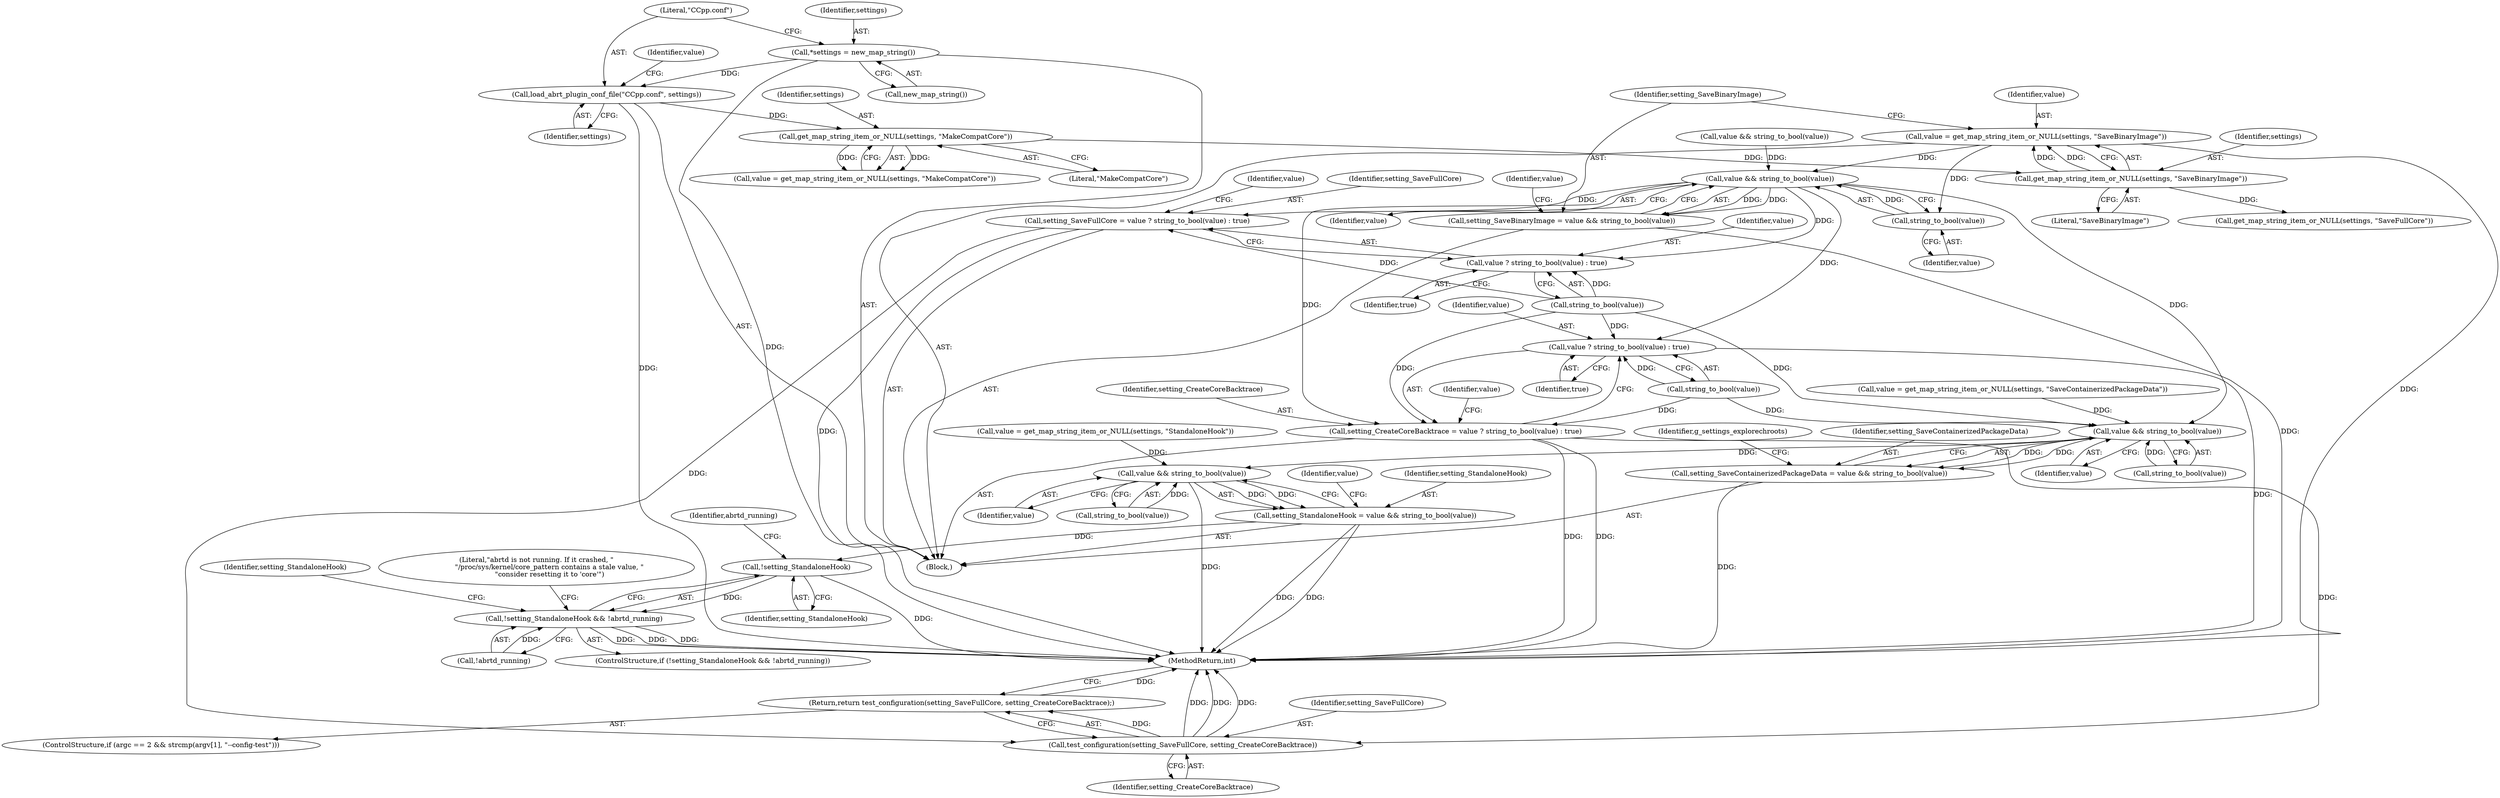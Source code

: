 digraph "0_abrt_3c1b60cfa62d39e5fff5a53a5bc53dae189e740e@pointer" {
"1000205" [label="(Call,value = get_map_string_item_or_NULL(settings, \"SaveBinaryImage\"))"];
"1000207" [label="(Call,get_map_string_item_or_NULL(settings, \"SaveBinaryImage\"))"];
"1000196" [label="(Call,get_map_string_item_or_NULL(settings, \"MakeCompatCore\"))"];
"1000190" [label="(Call,load_abrt_plugin_conf_file(\"CCpp.conf\", settings))"];
"1000187" [label="(Call,*settings = new_map_string())"];
"1000212" [label="(Call,value && string_to_bool(value))"];
"1000210" [label="(Call,setting_SaveBinaryImage = value && string_to_bool(value))"];
"1000221" [label="(Call,setting_SaveFullCore = value ? string_to_bool(value) : true)"];
"1000297" [label="(Call,test_configuration(setting_SaveFullCore, setting_CreateCoreBacktrace))"];
"1000296" [label="(Return,return test_configuration(setting_SaveFullCore, setting_CreateCoreBacktrace);)"];
"1000223" [label="(Call,value ? string_to_bool(value) : true)"];
"1000233" [label="(Call,setting_CreateCoreBacktrace = value ? string_to_bool(value) : true)"];
"1000235" [label="(Call,value ? string_to_bool(value) : true)"];
"1000247" [label="(Call,value && string_to_bool(value))"];
"1000245" [label="(Call,setting_SaveContainerizedPackageData = value && string_to_bool(value))"];
"1000269" [label="(Call,value && string_to_bool(value))"];
"1000267" [label="(Call,setting_StandaloneHook = value && string_to_bool(value))"];
"1000614" [label="(Call,!setting_StandaloneHook)"];
"1000613" [label="(Call,!setting_StandaloneHook && !abrtd_running)"];
"1000214" [label="(Call,string_to_bool(value))"];
"1000187" [label="(Call,*settings = new_map_string())"];
"1000188" [label="(Identifier,settings)"];
"1000206" [label="(Identifier,value)"];
"1000222" [label="(Identifier,setting_SaveFullCore)"];
"1000210" [label="(Call,setting_SaveBinaryImage = value && string_to_bool(value))"];
"1000212" [label="(Call,value && string_to_bool(value))"];
"1000239" [label="(Identifier,true)"];
"1000616" [label="(Call,!abrtd_running)"];
"1000235" [label="(Call,value ? string_to_bool(value) : true)"];
"1000299" [label="(Identifier,setting_CreateCoreBacktrace)"];
"1000221" [label="(Call,setting_SaveFullCore = value ? string_to_bool(value) : true)"];
"1000248" [label="(Identifier,value)"];
"1000211" [label="(Identifier,setting_SaveBinaryImage)"];
"1000208" [label="(Identifier,settings)"];
"1000249" [label="(Call,string_to_bool(value))"];
"1000190" [label="(Call,load_abrt_plugin_conf_file(\"CCpp.conf\", settings))"];
"1000237" [label="(Call,string_to_bool(value))"];
"1000218" [label="(Call,get_map_string_item_or_NULL(settings, \"SaveFullCore\"))"];
"1000246" [label="(Identifier,setting_SaveContainerizedPackageData)"];
"1000214" [label="(Call,string_to_bool(value))"];
"1000233" [label="(Call,setting_CreateCoreBacktrace = value ? string_to_bool(value) : true)"];
"1000240" [label="(Call,value = get_map_string_item_or_NULL(settings, \"SaveContainerizedPackageData\"))"];
"1000262" [label="(Call,value = get_map_string_item_or_NULL(settings, \"StandaloneHook\"))"];
"1000217" [label="(Identifier,value)"];
"1000270" [label="(Identifier,value)"];
"1000213" [label="(Identifier,value)"];
"1000229" [label="(Identifier,value)"];
"1000241" [label="(Identifier,value)"];
"1000189" [label="(Call,new_map_string())"];
"1000192" [label="(Identifier,settings)"];
"1000227" [label="(Identifier,true)"];
"1000271" [label="(Call,string_to_bool(value))"];
"1000207" [label="(Call,get_map_string_item_or_NULL(settings, \"SaveBinaryImage\"))"];
"1000201" [label="(Call,value && string_to_bool(value))"];
"1000196" [label="(Call,get_map_string_item_or_NULL(settings, \"MakeCompatCore\"))"];
"1000267" [label="(Call,setting_StandaloneHook = value && string_to_bool(value))"];
"1000614" [label="(Call,!setting_StandaloneHook)"];
"1001447" [label="(MethodReturn,int)"];
"1000253" [label="(Identifier,g_settings_explorechroots)"];
"1000194" [label="(Call,value = get_map_string_item_or_NULL(settings, \"MakeCompatCore\"))"];
"1000205" [label="(Call,value = get_map_string_item_or_NULL(settings, \"SaveBinaryImage\"))"];
"1000615" [label="(Identifier,setting_StandaloneHook)"];
"1000209" [label="(Literal,\"SaveBinaryImage\")"];
"1000245" [label="(Call,setting_SaveContainerizedPackageData = value && string_to_bool(value))"];
"1000195" [label="(Identifier,value)"];
"1000224" [label="(Identifier,value)"];
"1000236" [label="(Identifier,value)"];
"1000269" [label="(Call,value && string_to_bool(value))"];
"1000296" [label="(Return,return test_configuration(setting_SaveFullCore, setting_CreateCoreBacktrace);)"];
"1000612" [label="(ControlStructure,if (!setting_StandaloneHook && !abrtd_running))"];
"1000274" [label="(Identifier,value)"];
"1000223" [label="(Call,value ? string_to_bool(value) : true)"];
"1000215" [label="(Identifier,value)"];
"1000627" [label="(Identifier,setting_StandaloneHook)"];
"1000225" [label="(Call,string_to_bool(value))"];
"1000298" [label="(Identifier,setting_SaveFullCore)"];
"1000617" [label="(Identifier,abrtd_running)"];
"1000247" [label="(Call,value && string_to_bool(value))"];
"1000297" [label="(Call,test_configuration(setting_SaveFullCore, setting_CreateCoreBacktrace))"];
"1000613" [label="(Call,!setting_StandaloneHook && !abrtd_running)"];
"1000620" [label="(Literal,\"abrtd is not running. If it crashed, \"\n            \"/proc/sys/kernel/core_pattern contains a stale value, \"\n            \"consider resetting it to 'core'\")"];
"1000185" [label="(Block,)"];
"1000286" [label="(ControlStructure,if (argc == 2 && strcmp(argv[1], \"--config-test\")))"];
"1000234" [label="(Identifier,setting_CreateCoreBacktrace)"];
"1000198" [label="(Literal,\"MakeCompatCore\")"];
"1000191" [label="(Literal,\"CCpp.conf\")"];
"1000197" [label="(Identifier,settings)"];
"1000268" [label="(Identifier,setting_StandaloneHook)"];
"1000205" -> "1000185"  [label="AST: "];
"1000205" -> "1000207"  [label="CFG: "];
"1000206" -> "1000205"  [label="AST: "];
"1000207" -> "1000205"  [label="AST: "];
"1000211" -> "1000205"  [label="CFG: "];
"1000205" -> "1001447"  [label="DDG: "];
"1000207" -> "1000205"  [label="DDG: "];
"1000207" -> "1000205"  [label="DDG: "];
"1000205" -> "1000212"  [label="DDG: "];
"1000205" -> "1000214"  [label="DDG: "];
"1000207" -> "1000209"  [label="CFG: "];
"1000208" -> "1000207"  [label="AST: "];
"1000209" -> "1000207"  [label="AST: "];
"1000196" -> "1000207"  [label="DDG: "];
"1000207" -> "1000218"  [label="DDG: "];
"1000196" -> "1000194"  [label="AST: "];
"1000196" -> "1000198"  [label="CFG: "];
"1000197" -> "1000196"  [label="AST: "];
"1000198" -> "1000196"  [label="AST: "];
"1000194" -> "1000196"  [label="CFG: "];
"1000196" -> "1000194"  [label="DDG: "];
"1000196" -> "1000194"  [label="DDG: "];
"1000190" -> "1000196"  [label="DDG: "];
"1000190" -> "1000185"  [label="AST: "];
"1000190" -> "1000192"  [label="CFG: "];
"1000191" -> "1000190"  [label="AST: "];
"1000192" -> "1000190"  [label="AST: "];
"1000195" -> "1000190"  [label="CFG: "];
"1000190" -> "1001447"  [label="DDG: "];
"1000187" -> "1000190"  [label="DDG: "];
"1000187" -> "1000185"  [label="AST: "];
"1000187" -> "1000189"  [label="CFG: "];
"1000188" -> "1000187"  [label="AST: "];
"1000189" -> "1000187"  [label="AST: "];
"1000191" -> "1000187"  [label="CFG: "];
"1000187" -> "1001447"  [label="DDG: "];
"1000212" -> "1000210"  [label="AST: "];
"1000212" -> "1000213"  [label="CFG: "];
"1000212" -> "1000214"  [label="CFG: "];
"1000213" -> "1000212"  [label="AST: "];
"1000214" -> "1000212"  [label="AST: "];
"1000210" -> "1000212"  [label="CFG: "];
"1000212" -> "1000210"  [label="DDG: "];
"1000212" -> "1000210"  [label="DDG: "];
"1000214" -> "1000212"  [label="DDG: "];
"1000201" -> "1000212"  [label="DDG: "];
"1000212" -> "1000221"  [label="DDG: "];
"1000212" -> "1000223"  [label="DDG: "];
"1000212" -> "1000233"  [label="DDG: "];
"1000212" -> "1000235"  [label="DDG: "];
"1000212" -> "1000247"  [label="DDG: "];
"1000210" -> "1000185"  [label="AST: "];
"1000211" -> "1000210"  [label="AST: "];
"1000217" -> "1000210"  [label="CFG: "];
"1000210" -> "1001447"  [label="DDG: "];
"1000221" -> "1000185"  [label="AST: "];
"1000221" -> "1000223"  [label="CFG: "];
"1000222" -> "1000221"  [label="AST: "];
"1000223" -> "1000221"  [label="AST: "];
"1000229" -> "1000221"  [label="CFG: "];
"1000221" -> "1001447"  [label="DDG: "];
"1000225" -> "1000221"  [label="DDG: "];
"1000221" -> "1000297"  [label="DDG: "];
"1000297" -> "1000296"  [label="AST: "];
"1000297" -> "1000299"  [label="CFG: "];
"1000298" -> "1000297"  [label="AST: "];
"1000299" -> "1000297"  [label="AST: "];
"1000296" -> "1000297"  [label="CFG: "];
"1000297" -> "1001447"  [label="DDG: "];
"1000297" -> "1001447"  [label="DDG: "];
"1000297" -> "1001447"  [label="DDG: "];
"1000297" -> "1000296"  [label="DDG: "];
"1000233" -> "1000297"  [label="DDG: "];
"1000296" -> "1000286"  [label="AST: "];
"1001447" -> "1000296"  [label="CFG: "];
"1000296" -> "1001447"  [label="DDG: "];
"1000223" -> "1000225"  [label="CFG: "];
"1000223" -> "1000227"  [label="CFG: "];
"1000224" -> "1000223"  [label="AST: "];
"1000225" -> "1000223"  [label="AST: "];
"1000227" -> "1000223"  [label="AST: "];
"1000225" -> "1000223"  [label="DDG: "];
"1000233" -> "1000185"  [label="AST: "];
"1000233" -> "1000235"  [label="CFG: "];
"1000234" -> "1000233"  [label="AST: "];
"1000235" -> "1000233"  [label="AST: "];
"1000241" -> "1000233"  [label="CFG: "];
"1000233" -> "1001447"  [label="DDG: "];
"1000233" -> "1001447"  [label="DDG: "];
"1000237" -> "1000233"  [label="DDG: "];
"1000225" -> "1000233"  [label="DDG: "];
"1000235" -> "1000237"  [label="CFG: "];
"1000235" -> "1000239"  [label="CFG: "];
"1000236" -> "1000235"  [label="AST: "];
"1000237" -> "1000235"  [label="AST: "];
"1000239" -> "1000235"  [label="AST: "];
"1000235" -> "1001447"  [label="DDG: "];
"1000237" -> "1000235"  [label="DDG: "];
"1000225" -> "1000235"  [label="DDG: "];
"1000247" -> "1000245"  [label="AST: "];
"1000247" -> "1000248"  [label="CFG: "];
"1000247" -> "1000249"  [label="CFG: "];
"1000248" -> "1000247"  [label="AST: "];
"1000249" -> "1000247"  [label="AST: "];
"1000245" -> "1000247"  [label="CFG: "];
"1000247" -> "1000245"  [label="DDG: "];
"1000247" -> "1000245"  [label="DDG: "];
"1000249" -> "1000247"  [label="DDG: "];
"1000240" -> "1000247"  [label="DDG: "];
"1000237" -> "1000247"  [label="DDG: "];
"1000225" -> "1000247"  [label="DDG: "];
"1000247" -> "1000269"  [label="DDG: "];
"1000245" -> "1000185"  [label="AST: "];
"1000246" -> "1000245"  [label="AST: "];
"1000253" -> "1000245"  [label="CFG: "];
"1000245" -> "1001447"  [label="DDG: "];
"1000269" -> "1000267"  [label="AST: "];
"1000269" -> "1000270"  [label="CFG: "];
"1000269" -> "1000271"  [label="CFG: "];
"1000270" -> "1000269"  [label="AST: "];
"1000271" -> "1000269"  [label="AST: "];
"1000267" -> "1000269"  [label="CFG: "];
"1000269" -> "1001447"  [label="DDG: "];
"1000269" -> "1000267"  [label="DDG: "];
"1000269" -> "1000267"  [label="DDG: "];
"1000262" -> "1000269"  [label="DDG: "];
"1000271" -> "1000269"  [label="DDG: "];
"1000267" -> "1000185"  [label="AST: "];
"1000268" -> "1000267"  [label="AST: "];
"1000274" -> "1000267"  [label="CFG: "];
"1000267" -> "1001447"  [label="DDG: "];
"1000267" -> "1001447"  [label="DDG: "];
"1000267" -> "1000614"  [label="DDG: "];
"1000614" -> "1000613"  [label="AST: "];
"1000614" -> "1000615"  [label="CFG: "];
"1000615" -> "1000614"  [label="AST: "];
"1000617" -> "1000614"  [label="CFG: "];
"1000613" -> "1000614"  [label="CFG: "];
"1000614" -> "1001447"  [label="DDG: "];
"1000614" -> "1000613"  [label="DDG: "];
"1000613" -> "1000612"  [label="AST: "];
"1000613" -> "1000616"  [label="CFG: "];
"1000616" -> "1000613"  [label="AST: "];
"1000620" -> "1000613"  [label="CFG: "];
"1000627" -> "1000613"  [label="CFG: "];
"1000613" -> "1001447"  [label="DDG: "];
"1000613" -> "1001447"  [label="DDG: "];
"1000613" -> "1001447"  [label="DDG: "];
"1000616" -> "1000613"  [label="DDG: "];
"1000214" -> "1000215"  [label="CFG: "];
"1000215" -> "1000214"  [label="AST: "];
}
